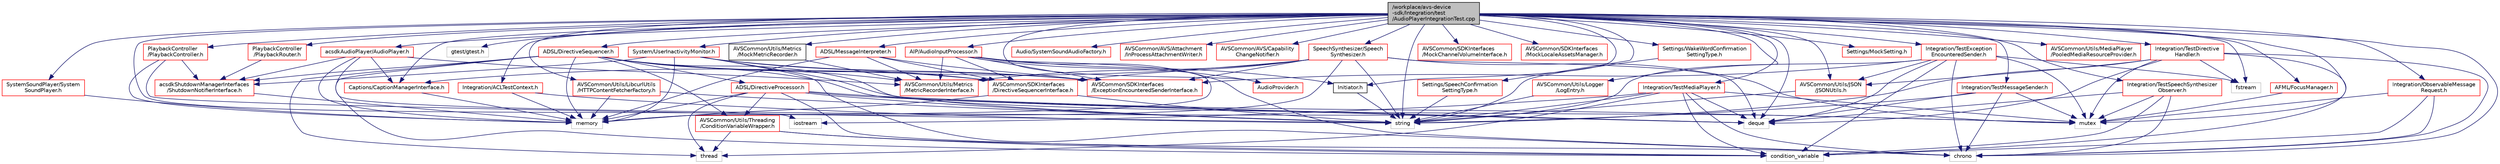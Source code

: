 digraph "/workplace/avs-device-sdk/Integration/test/AudioPlayerIntegrationTest.cpp"
{
  edge [fontname="Helvetica",fontsize="10",labelfontname="Helvetica",labelfontsize="10"];
  node [fontname="Helvetica",fontsize="10",shape=record];
  Node0 [label="/workplace/avs-device\l-sdk/Integration/test\l/AudioPlayerIntegrationTest.cpp",height=0.2,width=0.4,color="black", fillcolor="grey75", style="filled", fontcolor="black"];
  Node0 -> Node1 [color="midnightblue",fontsize="10",style="solid",fontname="Helvetica"];
  Node1 [label="chrono",height=0.2,width=0.4,color="grey75", fillcolor="white", style="filled"];
  Node0 -> Node2 [color="midnightblue",fontsize="10",style="solid",fontname="Helvetica"];
  Node2 [label="deque",height=0.2,width=0.4,color="grey75", fillcolor="white", style="filled"];
  Node0 -> Node3 [color="midnightblue",fontsize="10",style="solid",fontname="Helvetica"];
  Node3 [label="fstream",height=0.2,width=0.4,color="grey75", fillcolor="white", style="filled"];
  Node0 -> Node4 [color="midnightblue",fontsize="10",style="solid",fontname="Helvetica"];
  Node4 [label="iostream",height=0.2,width=0.4,color="grey75", fillcolor="white", style="filled"];
  Node0 -> Node5 [color="midnightblue",fontsize="10",style="solid",fontname="Helvetica"];
  Node5 [label="mutex",height=0.2,width=0.4,color="grey75", fillcolor="white", style="filled"];
  Node0 -> Node6 [color="midnightblue",fontsize="10",style="solid",fontname="Helvetica"];
  Node6 [label="string",height=0.2,width=0.4,color="grey75", fillcolor="white", style="filled"];
  Node0 -> Node7 [color="midnightblue",fontsize="10",style="solid",fontname="Helvetica"];
  Node7 [label="gtest/gtest.h",height=0.2,width=0.4,color="grey75", fillcolor="white", style="filled"];
  Node0 -> Node8 [color="midnightblue",fontsize="10",style="solid",fontname="Helvetica"];
  Node8 [label="ADSL/DirectiveSequencer.h",height=0.2,width=0.4,color="red", fillcolor="white", style="filled",URL="$_directive_sequencer_8h.html"];
  Node8 -> Node9 [color="midnightblue",fontsize="10",style="solid",fontname="Helvetica"];
  Node9 [label="condition_variable",height=0.2,width=0.4,color="grey75", fillcolor="white", style="filled"];
  Node8 -> Node2 [color="midnightblue",fontsize="10",style="solid",fontname="Helvetica"];
  Node8 -> Node10 [color="midnightblue",fontsize="10",style="solid",fontname="Helvetica"];
  Node10 [label="memory",height=0.2,width=0.4,color="grey75", fillcolor="white", style="filled"];
  Node8 -> Node5 [color="midnightblue",fontsize="10",style="solid",fontname="Helvetica"];
  Node8 -> Node11 [color="midnightblue",fontsize="10",style="solid",fontname="Helvetica"];
  Node11 [label="thread",height=0.2,width=0.4,color="grey75", fillcolor="white", style="filled"];
  Node8 -> Node12 [color="midnightblue",fontsize="10",style="solid",fontname="Helvetica"];
  Node12 [label="acsdkShutdownManagerInterfaces\l/ShutdownNotifierInterface.h",height=0.2,width=0.4,color="red", fillcolor="white", style="filled",URL="$_shutdown_notifier_interface_8h.html"];
  Node12 -> Node10 [color="midnightblue",fontsize="10",style="solid",fontname="Helvetica"];
  Node8 -> Node17 [color="midnightblue",fontsize="10",style="solid",fontname="Helvetica"];
  Node17 [label="AVSCommon/SDKInterfaces\l/ExceptionEncounteredSenderInterface.h",height=0.2,width=0.4,color="red", fillcolor="white", style="filled",URL="$_exception_encountered_sender_interface_8h.html"];
  Node8 -> Node19 [color="midnightblue",fontsize="10",style="solid",fontname="Helvetica"];
  Node19 [label="AVSCommon/SDKInterfaces\l/DirectiveSequencerInterface.h",height=0.2,width=0.4,color="red", fillcolor="white", style="filled",URL="$_directive_sequencer_interface_8h.html"];
  Node19 -> Node10 [color="midnightblue",fontsize="10",style="solid",fontname="Helvetica"];
  Node19 -> Node6 [color="midnightblue",fontsize="10",style="solid",fontname="Helvetica"];
  Node8 -> Node62 [color="midnightblue",fontsize="10",style="solid",fontname="Helvetica"];
  Node62 [label="AVSCommon/Utils/Metrics\l/MetricRecorderInterface.h",height=0.2,width=0.4,color="red", fillcolor="white", style="filled",URL="$_metric_recorder_interface_8h.html"];
  Node8 -> Node67 [color="midnightblue",fontsize="10",style="solid",fontname="Helvetica"];
  Node67 [label="AVSCommon/Utils/Threading\l/ConditionVariableWrapper.h",height=0.2,width=0.4,color="red", fillcolor="white", style="filled",URL="$_condition_variable_wrapper_8h.html"];
  Node67 -> Node1 [color="midnightblue",fontsize="10",style="solid",fontname="Helvetica"];
  Node67 -> Node9 [color="midnightblue",fontsize="10",style="solid",fontname="Helvetica"];
  Node67 -> Node11 [color="midnightblue",fontsize="10",style="solid",fontname="Helvetica"];
  Node8 -> Node79 [color="midnightblue",fontsize="10",style="solid",fontname="Helvetica"];
  Node79 [label="ADSL/DirectiveProcessor.h",height=0.2,width=0.4,color="red", fillcolor="white", style="filled",URL="$_directive_processor_8h.html"];
  Node79 -> Node9 [color="midnightblue",fontsize="10",style="solid",fontname="Helvetica"];
  Node79 -> Node2 [color="midnightblue",fontsize="10",style="solid",fontname="Helvetica"];
  Node79 -> Node10 [color="midnightblue",fontsize="10",style="solid",fontname="Helvetica"];
  Node79 -> Node5 [color="midnightblue",fontsize="10",style="solid",fontname="Helvetica"];
  Node79 -> Node6 [color="midnightblue",fontsize="10",style="solid",fontname="Helvetica"];
  Node79 -> Node11 [color="midnightblue",fontsize="10",style="solid",fontname="Helvetica"];
  Node79 -> Node67 [color="midnightblue",fontsize="10",style="solid",fontname="Helvetica"];
  Node0 -> Node84 [color="midnightblue",fontsize="10",style="solid",fontname="Helvetica"];
  Node84 [label="ADSL/MessageInterpreter.h",height=0.2,width=0.4,color="red", fillcolor="white", style="filled",URL="$_message_interpreter_8h.html"];
  Node84 -> Node10 [color="midnightblue",fontsize="10",style="solid",fontname="Helvetica"];
  Node84 -> Node17 [color="midnightblue",fontsize="10",style="solid",fontname="Helvetica"];
  Node84 -> Node19 [color="midnightblue",fontsize="10",style="solid",fontname="Helvetica"];
  Node84 -> Node62 [color="midnightblue",fontsize="10",style="solid",fontname="Helvetica"];
  Node0 -> Node86 [color="midnightblue",fontsize="10",style="solid",fontname="Helvetica"];
  Node86 [label="AFML/FocusManager.h",height=0.2,width=0.4,color="red", fillcolor="white", style="filled",URL="$_focus_manager_8h.html"];
  Node86 -> Node5 [color="midnightblue",fontsize="10",style="solid",fontname="Helvetica"];
  Node0 -> Node103 [color="midnightblue",fontsize="10",style="solid",fontname="Helvetica"];
  Node103 [label="AIP/AudioInputProcessor.h",height=0.2,width=0.4,color="red", fillcolor="white", style="filled",URL="$_audio_input_processor_8h.html"];
  Node103 -> Node1 [color="midnightblue",fontsize="10",style="solid",fontname="Helvetica"];
  Node103 -> Node10 [color="midnightblue",fontsize="10",style="solid",fontname="Helvetica"];
  Node103 -> Node19 [color="midnightblue",fontsize="10",style="solid",fontname="Helvetica"];
  Node103 -> Node17 [color="midnightblue",fontsize="10",style="solid",fontname="Helvetica"];
  Node103 -> Node62 [color="midnightblue",fontsize="10",style="solid",fontname="Helvetica"];
  Node103 -> Node188 [color="midnightblue",fontsize="10",style="solid",fontname="Helvetica"];
  Node188 [label="AudioProvider.h",height=0.2,width=0.4,color="red", fillcolor="white", style="filled",URL="$_audio_provider_8h.html"];
  Node103 -> Node190 [color="midnightblue",fontsize="10",style="solid",fontname="Helvetica"];
  Node190 [label="Initiator.h",height=0.2,width=0.4,color="black", fillcolor="white", style="filled",URL="$_initiator_8h.html"];
  Node190 -> Node6 [color="midnightblue",fontsize="10",style="solid",fontname="Helvetica"];
  Node0 -> Node188 [color="midnightblue",fontsize="10",style="solid",fontname="Helvetica"];
  Node0 -> Node190 [color="midnightblue",fontsize="10",style="solid",fontname="Helvetica"];
  Node0 -> Node191 [color="midnightblue",fontsize="10",style="solid",fontname="Helvetica"];
  Node191 [label="acsdkAudioPlayer/AudioPlayer.h",height=0.2,width=0.4,color="red", fillcolor="white", style="filled",URL="$_audio_player_8h.html"];
  Node191 -> Node2 [color="midnightblue",fontsize="10",style="solid",fontname="Helvetica"];
  Node191 -> Node10 [color="midnightblue",fontsize="10",style="solid",fontname="Helvetica"];
  Node191 -> Node12 [color="midnightblue",fontsize="10",style="solid",fontname="Helvetica"];
  Node191 -> Node62 [color="midnightblue",fontsize="10",style="solid",fontname="Helvetica"];
  Node191 -> Node215 [color="midnightblue",fontsize="10",style="solid",fontname="Helvetica"];
  Node215 [label="Captions/CaptionManagerInterface.h",height=0.2,width=0.4,color="red", fillcolor="white", style="filled",URL="$_caption_manager_interface_8h.html"];
  Node215 -> Node10 [color="midnightblue",fontsize="10",style="solid",fontname="Helvetica"];
  Node0 -> Node226 [color="midnightblue",fontsize="10",style="solid",fontname="Helvetica"];
  Node226 [label="Audio/SystemSoundAudioFactory.h",height=0.2,width=0.4,color="red", fillcolor="white", style="filled",URL="$_system_sound_audio_factory_8h.html"];
  Node0 -> Node228 [color="midnightblue",fontsize="10",style="solid",fontname="Helvetica"];
  Node228 [label="AVSCommon/AVS/Attachment\l/InProcessAttachmentWriter.h",height=0.2,width=0.4,color="red", fillcolor="white", style="filled",URL="$_in_process_attachment_writer_8h.html"];
  Node0 -> Node230 [color="midnightblue",fontsize="10",style="solid",fontname="Helvetica"];
  Node230 [label="AVSCommon/AVS/Capability\lChangeNotifier.h",height=0.2,width=0.4,color="red", fillcolor="white", style="filled",URL="$_capability_change_notifier_8h.html"];
  Node0 -> Node179 [color="midnightblue",fontsize="10",style="solid",fontname="Helvetica"];
  Node179 [label="AVSCommon/Utils/JSON\l/JSONUtils.h",height=0.2,width=0.4,color="red", fillcolor="white", style="filled",URL="$_j_s_o_n_utils_8h.html"];
  Node179 -> Node6 [color="midnightblue",fontsize="10",style="solid",fontname="Helvetica"];
  Node0 -> Node232 [color="midnightblue",fontsize="10",style="solid",fontname="Helvetica"];
  Node232 [label="AVSCommon/Utils/LibcurlUtils\l/HTTPContentFetcherFactory.h",height=0.2,width=0.4,color="red", fillcolor="white", style="filled",URL="$_h_t_t_p_content_fetcher_factory_8h.html"];
  Node232 -> Node10 [color="midnightblue",fontsize="10",style="solid",fontname="Helvetica"];
  Node232 -> Node6 [color="midnightblue",fontsize="10",style="solid",fontname="Helvetica"];
  Node0 -> Node241 [color="midnightblue",fontsize="10",style="solid",fontname="Helvetica"];
  Node241 [label="AVSCommon/SDKInterfaces\l/MockChannelVolumeInterface.h",height=0.2,width=0.4,color="red", fillcolor="white", style="filled",URL="$_mock_channel_volume_interface_8h.html"];
  Node0 -> Node244 [color="midnightblue",fontsize="10",style="solid",fontname="Helvetica"];
  Node244 [label="AVSCommon/SDKInterfaces\l/MockLocaleAssetsManager.h",height=0.2,width=0.4,color="red", fillcolor="white", style="filled",URL="$_mock_locale_assets_manager_8h.html"];
  Node0 -> Node40 [color="midnightblue",fontsize="10",style="solid",fontname="Helvetica"];
  Node40 [label="AVSCommon/Utils/Logger\l/LogEntry.h",height=0.2,width=0.4,color="red", fillcolor="white", style="filled",URL="$_log_entry_8h.html"];
  Node40 -> Node6 [color="midnightblue",fontsize="10",style="solid",fontname="Helvetica"];
  Node0 -> Node245 [color="midnightblue",fontsize="10",style="solid",fontname="Helvetica"];
  Node245 [label="AVSCommon/Utils/Metrics\l/MockMetricRecorder.h",height=0.2,width=0.4,color="black", fillcolor="white", style="filled",URL="$_mock_metric_recorder_8h.html"];
  Node245 -> Node62 [color="midnightblue",fontsize="10",style="solid",fontname="Helvetica"];
  Node0 -> Node215 [color="midnightblue",fontsize="10",style="solid",fontname="Helvetica"];
  Node0 -> Node246 [color="midnightblue",fontsize="10",style="solid",fontname="Helvetica"];
  Node246 [label="Integration/TestMediaPlayer.h",height=0.2,width=0.4,color="red", fillcolor="white", style="filled",URL="$_test_media_player_8h.html"];
  Node246 -> Node1 [color="midnightblue",fontsize="10",style="solid",fontname="Helvetica"];
  Node246 -> Node9 [color="midnightblue",fontsize="10",style="solid",fontname="Helvetica"];
  Node246 -> Node2 [color="midnightblue",fontsize="10",style="solid",fontname="Helvetica"];
  Node246 -> Node5 [color="midnightblue",fontsize="10",style="solid",fontname="Helvetica"];
  Node246 -> Node11 [color="midnightblue",fontsize="10",style="solid",fontname="Helvetica"];
  Node246 -> Node4 [color="midnightblue",fontsize="10",style="solid",fontname="Helvetica"];
  Node246 -> Node6 [color="midnightblue",fontsize="10",style="solid",fontname="Helvetica"];
  Node0 -> Node247 [color="midnightblue",fontsize="10",style="solid",fontname="Helvetica"];
  Node247 [label="PlaybackController\l/PlaybackController.h",height=0.2,width=0.4,color="red", fillcolor="white", style="filled",URL="$_playback_controller_8h.html"];
  Node247 -> Node10 [color="midnightblue",fontsize="10",style="solid",fontname="Helvetica"];
  Node247 -> Node6 [color="midnightblue",fontsize="10",style="solid",fontname="Helvetica"];
  Node247 -> Node12 [color="midnightblue",fontsize="10",style="solid",fontname="Helvetica"];
  Node0 -> Node250 [color="midnightblue",fontsize="10",style="solid",fontname="Helvetica"];
  Node250 [label="PlaybackController\l/PlaybackRouter.h",height=0.2,width=0.4,color="red", fillcolor="white", style="filled",URL="$_playback_router_8h.html"];
  Node250 -> Node12 [color="midnightblue",fontsize="10",style="solid",fontname="Helvetica"];
  Node0 -> Node251 [color="midnightblue",fontsize="10",style="solid",fontname="Helvetica"];
  Node251 [label="SpeechSynthesizer/Speech\lSynthesizer.h",height=0.2,width=0.4,color="red", fillcolor="white", style="filled",URL="$_speech_synthesizer_8h.html"];
  Node251 -> Node10 [color="midnightblue",fontsize="10",style="solid",fontname="Helvetica"];
  Node251 -> Node5 [color="midnightblue",fontsize="10",style="solid",fontname="Helvetica"];
  Node251 -> Node6 [color="midnightblue",fontsize="10",style="solid",fontname="Helvetica"];
  Node251 -> Node2 [color="midnightblue",fontsize="10",style="solid",fontname="Helvetica"];
  Node251 -> Node17 [color="midnightblue",fontsize="10",style="solid",fontname="Helvetica"];
  Node251 -> Node19 [color="midnightblue",fontsize="10",style="solid",fontname="Helvetica"];
  Node251 -> Node62 [color="midnightblue",fontsize="10",style="solid",fontname="Helvetica"];
  Node251 -> Node215 [color="midnightblue",fontsize="10",style="solid",fontname="Helvetica"];
  Node0 -> Node261 [color="midnightblue",fontsize="10",style="solid",fontname="Helvetica"];
  Node261 [label="System/UserInactivityMonitor.h",height=0.2,width=0.4,color="red", fillcolor="white", style="filled",URL="$_user_inactivity_monitor_8h.html"];
  Node261 -> Node1 [color="midnightblue",fontsize="10",style="solid",fontname="Helvetica"];
  Node261 -> Node10 [color="midnightblue",fontsize="10",style="solid",fontname="Helvetica"];
  Node261 -> Node6 [color="midnightblue",fontsize="10",style="solid",fontname="Helvetica"];
  Node261 -> Node12 [color="midnightblue",fontsize="10",style="solid",fontname="Helvetica"];
  Node261 -> Node19 [color="midnightblue",fontsize="10",style="solid",fontname="Helvetica"];
  Node261 -> Node17 [color="midnightblue",fontsize="10",style="solid",fontname="Helvetica"];
  Node0 -> Node262 [color="midnightblue",fontsize="10",style="solid",fontname="Helvetica"];
  Node262 [label="Settings/MockSetting.h",height=0.2,width=0.4,color="red", fillcolor="white", style="filled",URL="$_mock_setting_8h.html"];
  Node0 -> Node180 [color="midnightblue",fontsize="10",style="solid",fontname="Helvetica"];
  Node180 [label="Settings/SpeechConfirmation\lSettingType.h",height=0.2,width=0.4,color="red", fillcolor="white", style="filled",URL="$_speech_confirmation_setting_type_8h.html"];
  Node180 -> Node6 [color="midnightblue",fontsize="10",style="solid",fontname="Helvetica"];
  Node0 -> Node182 [color="midnightblue",fontsize="10",style="solid",fontname="Helvetica"];
  Node182 [label="Settings/WakeWordConfirmation\lSettingType.h",height=0.2,width=0.4,color="red", fillcolor="white", style="filled",URL="$_wake_word_confirmation_setting_type_8h.html"];
  Node182 -> Node6 [color="midnightblue",fontsize="10",style="solid",fontname="Helvetica"];
  Node0 -> Node263 [color="midnightblue",fontsize="10",style="solid",fontname="Helvetica"];
  Node263 [label="SystemSoundPlayer/System\lSoundPlayer.h",height=0.2,width=0.4,color="red", fillcolor="white", style="filled",URL="$_system_sound_player_8h.html"];
  Node263 -> Node10 [color="midnightblue",fontsize="10",style="solid",fontname="Helvetica"];
  Node0 -> Node268 [color="midnightblue",fontsize="10",style="solid",fontname="Helvetica"];
  Node268 [label="AVSCommon/Utils/MediaPlayer\l/PooledMediaResourceProvider.h",height=0.2,width=0.4,color="red", fillcolor="white", style="filled",URL="$_pooled_media_resource_provider_8h.html"];
  Node0 -> Node269 [color="midnightblue",fontsize="10",style="solid",fontname="Helvetica"];
  Node269 [label="Integration/ACLTestContext.h",height=0.2,width=0.4,color="red", fillcolor="white", style="filled",URL="$_a_c_l_test_context_8h.html"];
  Node269 -> Node10 [color="midnightblue",fontsize="10",style="solid",fontname="Helvetica"];
  Node269 -> Node6 [color="midnightblue",fontsize="10",style="solid",fontname="Helvetica"];
  Node0 -> Node290 [color="midnightblue",fontsize="10",style="solid",fontname="Helvetica"];
  Node290 [label="Integration/ObservableMessage\lRequest.h",height=0.2,width=0.4,color="red", fillcolor="white", style="filled",URL="$_observable_message_request_8h.html"];
  Node290 -> Node1 [color="midnightblue",fontsize="10",style="solid",fontname="Helvetica"];
  Node290 -> Node9 [color="midnightblue",fontsize="10",style="solid",fontname="Helvetica"];
  Node290 -> Node5 [color="midnightblue",fontsize="10",style="solid",fontname="Helvetica"];
  Node0 -> Node291 [color="midnightblue",fontsize="10",style="solid",fontname="Helvetica"];
  Node291 [label="Integration/TestDirective\lHandler.h",height=0.2,width=0.4,color="red", fillcolor="white", style="filled",URL="$_test_directive_handler_8h.html"];
  Node291 -> Node9 [color="midnightblue",fontsize="10",style="solid",fontname="Helvetica"];
  Node291 -> Node6 [color="midnightblue",fontsize="10",style="solid",fontname="Helvetica"];
  Node291 -> Node3 [color="midnightblue",fontsize="10",style="solid",fontname="Helvetica"];
  Node291 -> Node1 [color="midnightblue",fontsize="10",style="solid",fontname="Helvetica"];
  Node291 -> Node2 [color="midnightblue",fontsize="10",style="solid",fontname="Helvetica"];
  Node291 -> Node5 [color="midnightblue",fontsize="10",style="solid",fontname="Helvetica"];
  Node291 -> Node179 [color="midnightblue",fontsize="10",style="solid",fontname="Helvetica"];
  Node0 -> Node292 [color="midnightblue",fontsize="10",style="solid",fontname="Helvetica"];
  Node292 [label="Integration/TestException\lEncounteredSender.h",height=0.2,width=0.4,color="red", fillcolor="white", style="filled",URL="$_test_exception_encountered_sender_8h.html"];
  Node292 -> Node9 [color="midnightblue",fontsize="10",style="solid",fontname="Helvetica"];
  Node292 -> Node6 [color="midnightblue",fontsize="10",style="solid",fontname="Helvetica"];
  Node292 -> Node3 [color="midnightblue",fontsize="10",style="solid",fontname="Helvetica"];
  Node292 -> Node1 [color="midnightblue",fontsize="10",style="solid",fontname="Helvetica"];
  Node292 -> Node2 [color="midnightblue",fontsize="10",style="solid",fontname="Helvetica"];
  Node292 -> Node5 [color="midnightblue",fontsize="10",style="solid",fontname="Helvetica"];
  Node292 -> Node17 [color="midnightblue",fontsize="10",style="solid",fontname="Helvetica"];
  Node292 -> Node179 [color="midnightblue",fontsize="10",style="solid",fontname="Helvetica"];
  Node0 -> Node293 [color="midnightblue",fontsize="10",style="solid",fontname="Helvetica"];
  Node293 [label="Integration/TestMessageSender.h",height=0.2,width=0.4,color="red", fillcolor="white", style="filled",URL="$_test_message_sender_8h.html"];
  Node293 -> Node6 [color="midnightblue",fontsize="10",style="solid",fontname="Helvetica"];
  Node293 -> Node1 [color="midnightblue",fontsize="10",style="solid",fontname="Helvetica"];
  Node293 -> Node2 [color="midnightblue",fontsize="10",style="solid",fontname="Helvetica"];
  Node293 -> Node5 [color="midnightblue",fontsize="10",style="solid",fontname="Helvetica"];
  Node0 -> Node297 [color="midnightblue",fontsize="10",style="solid",fontname="Helvetica"];
  Node297 [label="Integration/TestSpeechSynthesizer\lObserver.h",height=0.2,width=0.4,color="red", fillcolor="white", style="filled",URL="$_test_speech_synthesizer_observer_8h.html"];
  Node297 -> Node1 [color="midnightblue",fontsize="10",style="solid",fontname="Helvetica"];
  Node297 -> Node9 [color="midnightblue",fontsize="10",style="solid",fontname="Helvetica"];
  Node297 -> Node2 [color="midnightblue",fontsize="10",style="solid",fontname="Helvetica"];
  Node297 -> Node5 [color="midnightblue",fontsize="10",style="solid",fontname="Helvetica"];
}

